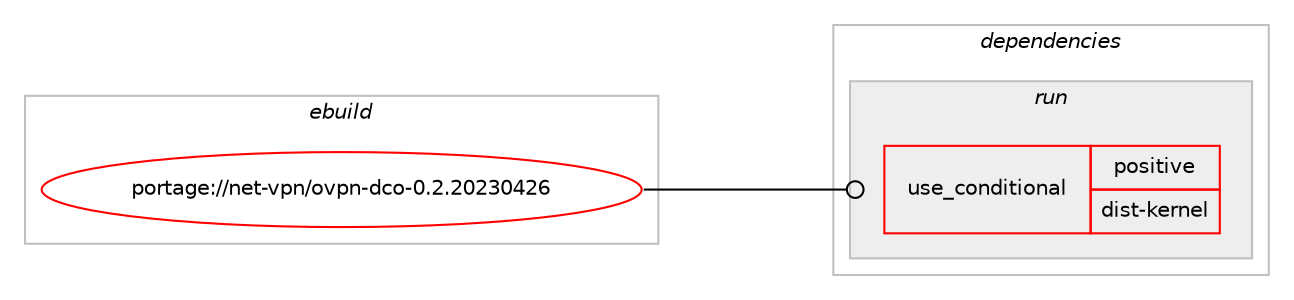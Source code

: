 digraph prolog {

# *************
# Graph options
# *************

newrank=true;
concentrate=true;
compound=true;
graph [rankdir=LR,fontname=Helvetica,fontsize=10,ranksep=1.5];#, ranksep=2.5, nodesep=0.2];
edge  [arrowhead=vee];
node  [fontname=Helvetica,fontsize=10];

# **********
# The ebuild
# **********

subgraph cluster_leftcol {
color=gray;
rank=same;
label=<<i>ebuild</i>>;
id [label="portage://net-vpn/ovpn-dco-0.2.20230426", color=red, width=4, href="../net-vpn/ovpn-dco-0.2.20230426.svg"];
}

# ****************
# The dependencies
# ****************

subgraph cluster_midcol {
color=gray;
label=<<i>dependencies</i>>;
subgraph cluster_compile {
fillcolor="#eeeeee";
style=filled;
label=<<i>compile</i>>;
# *** BEGIN UNKNOWN DEPENDENCY TYPE (TODO) ***
# id -> package_dependency(portage://net-vpn/ovpn-dco-0.2.20230426,install,no,virtual,linux-sources,none,[,,],[],[])
# *** END UNKNOWN DEPENDENCY TYPE (TODO) ***

}
subgraph cluster_compileandrun {
fillcolor="#eeeeee";
style=filled;
label=<<i>compile and run</i>>;
}
subgraph cluster_run {
fillcolor="#eeeeee";
style=filled;
label=<<i>run</i>>;
subgraph cond7317 {
dependency11019 [label=<<TABLE BORDER="0" CELLBORDER="1" CELLSPACING="0" CELLPADDING="4"><TR><TD ROWSPAN="3" CELLPADDING="10">use_conditional</TD></TR><TR><TD>positive</TD></TR><TR><TD>dist-kernel</TD></TR></TABLE>>, shape=none, color=red];
# *** BEGIN UNKNOWN DEPENDENCY TYPE (TODO) ***
# dependency11019 -> package_dependency(portage://net-vpn/ovpn-dco-0.2.20230426,run,no,virtual,dist-kernel,none,[,,],any_same_slot,[])
# *** END UNKNOWN DEPENDENCY TYPE (TODO) ***

}
id:e -> dependency11019:w [weight=20,style="solid",arrowhead="odot"];
# *** BEGIN UNKNOWN DEPENDENCY TYPE (TODO) ***
# id -> package_dependency(portage://net-vpn/ovpn-dco-0.2.20230426,run,no,sys-apps,kmod,none,[,,],[],[use(enable(tools),none)])
# *** END UNKNOWN DEPENDENCY TYPE (TODO) ***

}
}

# **************
# The candidates
# **************

subgraph cluster_choices {
rank=same;
color=gray;
label=<<i>candidates</i>>;

}

}
